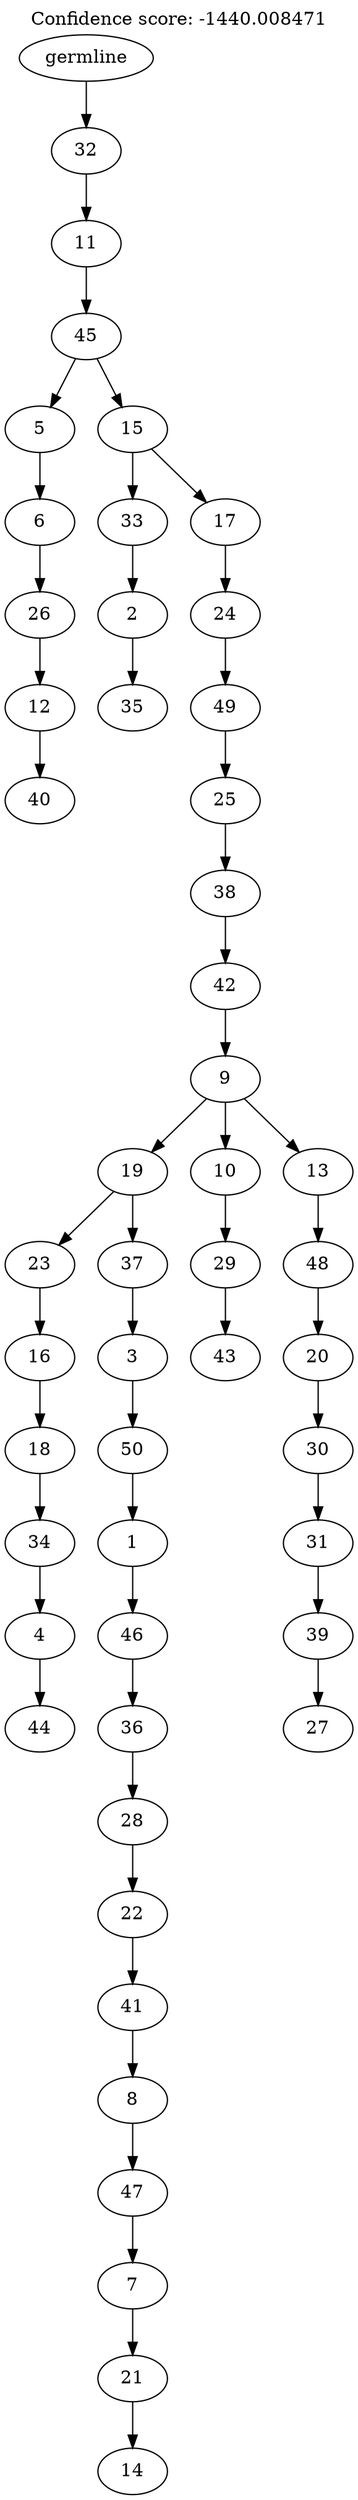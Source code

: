 digraph g {
	"49" -> "50";
	"50" [label="40"];
	"48" -> "49";
	"49" [label="12"];
	"47" -> "48";
	"48" [label="26"];
	"46" -> "47";
	"47" [label="6"];
	"44" -> "45";
	"45" [label="35"];
	"43" -> "44";
	"44" [label="2"];
	"41" -> "42";
	"42" [label="44"];
	"40" -> "41";
	"41" [label="4"];
	"39" -> "40";
	"40" [label="34"];
	"38" -> "39";
	"39" [label="18"];
	"37" -> "38";
	"38" [label="16"];
	"35" -> "36";
	"36" [label="14"];
	"34" -> "35";
	"35" [label="21"];
	"33" -> "34";
	"34" [label="7"];
	"32" -> "33";
	"33" [label="47"];
	"31" -> "32";
	"32" [label="8"];
	"30" -> "31";
	"31" [label="41"];
	"29" -> "30";
	"30" [label="22"];
	"28" -> "29";
	"29" [label="28"];
	"27" -> "28";
	"28" [label="36"];
	"26" -> "27";
	"27" [label="46"];
	"25" -> "26";
	"26" [label="1"];
	"24" -> "25";
	"25" [label="50"];
	"23" -> "24";
	"24" [label="3"];
	"22" -> "23";
	"23" [label="37"];
	"22" -> "37";
	"37" [label="23"];
	"20" -> "21";
	"21" [label="43"];
	"19" -> "20";
	"20" [label="29"];
	"17" -> "18";
	"18" [label="27"];
	"16" -> "17";
	"17" [label="39"];
	"15" -> "16";
	"16" [label="31"];
	"14" -> "15";
	"15" [label="30"];
	"13" -> "14";
	"14" [label="20"];
	"12" -> "13";
	"13" [label="48"];
	"11" -> "12";
	"12" [label="13"];
	"11" -> "19";
	"19" [label="10"];
	"11" -> "22";
	"22" [label="19"];
	"10" -> "11";
	"11" [label="9"];
	"9" -> "10";
	"10" [label="42"];
	"8" -> "9";
	"9" [label="38"];
	"7" -> "8";
	"8" [label="25"];
	"6" -> "7";
	"7" [label="49"];
	"5" -> "6";
	"6" [label="24"];
	"4" -> "5";
	"5" [label="17"];
	"4" -> "43";
	"43" [label="33"];
	"3" -> "4";
	"4" [label="15"];
	"3" -> "46";
	"46" [label="5"];
	"2" -> "3";
	"3" [label="45"];
	"1" -> "2";
	"2" [label="11"];
	"0" -> "1";
	"1" [label="32"];
	"0" [label="germline"];
	labelloc="t";
	label="Confidence score: -1440.008471";
}
